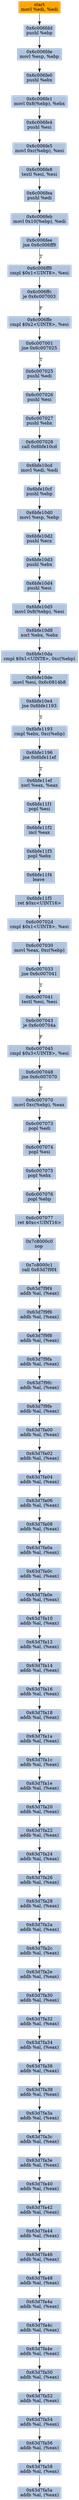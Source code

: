 digraph G {
node[shape=rectangle,style=filled,fillcolor=lightsteelblue,color=lightsteelblue]
bgcolor="transparent"
a0x6c006fdbmovl_edi_edi[label="start\nmovl %edi, %edi",color="lightgrey",fillcolor="orange"];
a0x6c006fddpushl_ebp[label="0x6c006fdd\npushl %ebp"];
a0x6c006fdemovl_esp_ebp[label="0x6c006fde\nmovl %esp, %ebp"];
a0x6c006fe0pushl_ebx[label="0x6c006fe0\npushl %ebx"];
a0x6c006fe1movl_0x8ebp__ebx[label="0x6c006fe1\nmovl 0x8(%ebp), %ebx"];
a0x6c006fe4pushl_esi[label="0x6c006fe4\npushl %esi"];
a0x6c006fe5movl_0xcebp__esi[label="0x6c006fe5\nmovl 0xc(%ebp), %esi"];
a0x6c006fe8testl_esi_esi[label="0x6c006fe8\ntestl %esi, %esi"];
a0x6c006feapushl_edi[label="0x6c006fea\npushl %edi"];
a0x6c006febmovl_0x10ebp__edi[label="0x6c006feb\nmovl 0x10(%ebp), %edi"];
a0x6c006feejne_0x6c006ff9[label="0x6c006fee\njne 0x6c006ff9"];
a0x6c006ff9cmpl_0x1UINT8_esi[label="0x6c006ff9\ncmpl $0x1<UINT8>, %esi"];
a0x6c006ffcje_0x6c007003[label="0x6c006ffc\nje 0x6c007003"];
a0x6c006ffecmpl_0x2UINT8_esi[label="0x6c006ffe\ncmpl $0x2<UINT8>, %esi"];
a0x6c007001jne_0x6c007025[label="0x6c007001\njne 0x6c007025"];
a0x6c007025pushl_edi[label="0x6c007025\npushl %edi"];
a0x6c007026pushl_esi[label="0x6c007026\npushl %esi"];
a0x6c007027pushl_ebx[label="0x6c007027\npushl %ebx"];
a0x6c007028call_0x6bfe10cd[label="0x6c007028\ncall 0x6bfe10cd"];
a0x6bfe10cdmovl_edi_edi[label="0x6bfe10cd\nmovl %edi, %edi"];
a0x6bfe10cfpushl_ebp[label="0x6bfe10cf\npushl %ebp"];
a0x6bfe10d0movl_esp_ebp[label="0x6bfe10d0\nmovl %esp, %ebp"];
a0x6bfe10d2pushl_ecx[label="0x6bfe10d2\npushl %ecx"];
a0x6bfe10d3pushl_ebx[label="0x6bfe10d3\npushl %ebx"];
a0x6bfe10d4pushl_esi[label="0x6bfe10d4\npushl %esi"];
a0x6bfe10d5movl_0x8ebp__esi[label="0x6bfe10d5\nmovl 0x8(%ebp), %esi"];
a0x6bfe10d8xorl_ebx_ebx[label="0x6bfe10d8\nxorl %ebx, %ebx"];
a0x6bfe10dacmpl_0x1UINT8_0xcebp_[label="0x6bfe10da\ncmpl $0x1<UINT8>, 0xc(%ebp)"];
a0x6bfe10demovl_esi_0x6c0814b8[label="0x6bfe10de\nmovl %esi, 0x6c0814b8"];
a0x6bfe10e4jne_0x6bfe1193[label="0x6bfe10e4\njne 0x6bfe1193"];
a0x6bfe1193cmpl_ebx_0xcebp_[label="0x6bfe1193\ncmpl %ebx, 0xc(%ebp)"];
a0x6bfe1196jne_0x6bfe11ef[label="0x6bfe1196\njne 0x6bfe11ef"];
a0x6bfe11efxorl_eax_eax[label="0x6bfe11ef\nxorl %eax, %eax"];
a0x6bfe11f1popl_esi[label="0x6bfe11f1\npopl %esi"];
a0x6bfe11f2incl_eax[label="0x6bfe11f2\nincl %eax"];
a0x6bfe11f3popl_ebx[label="0x6bfe11f3\npopl %ebx"];
a0x6bfe11f4leave_[label="0x6bfe11f4\nleave "];
a0x6bfe11f5ret_0xcUINT16[label="0x6bfe11f5\nret $0xc<UINT16>"];
a0x6c00702dcmpl_0x1UINT8_esi[label="0x6c00702d\ncmpl $0x1<UINT8>, %esi"];
a0x6c007030movl_eax_0xcebp_[label="0x6c007030\nmovl %eax, 0xc(%ebp)"];
a0x6c007033jne_0x6c007041[label="0x6c007033\njne 0x6c007041"];
a0x6c007041testl_esi_esi[label="0x6c007041\ntestl %esi, %esi"];
a0x6c007043je_0x6c00704a[label="0x6c007043\nje 0x6c00704a"];
a0x6c007045cmpl_0x3UINT8_esi[label="0x6c007045\ncmpl $0x3<UINT8>, %esi"];
a0x6c007048jne_0x6c007070[label="0x6c007048\njne 0x6c007070"];
a0x6c007070movl_0xcebp__eax[label="0x6c007070\nmovl 0xc(%ebp), %eax"];
a0x6c007073popl_edi[label="0x6c007073\npopl %edi"];
a0x6c007074popl_esi[label="0x6c007074\npopl %esi"];
a0x6c007075popl_ebx[label="0x6c007075\npopl %ebx"];
a0x6c007076popl_ebp[label="0x6c007076\npopl %ebp"];
a0x6c007077ret_0xcUINT16[label="0x6c007077\nret $0xc<UINT16>"];
a0x7c8000c0nop_[label="0x7c8000c0\nnop "];
a0x7c8000c1call_0x63d7f9f4[label="0x7c8000c1\ncall 0x63d7f9f4"];
a0x63d7f9f4addb_al_eax_[label="0x63d7f9f4\naddb %al, (%eax)"];
a0x63d7f9f6addb_al_eax_[label="0x63d7f9f6\naddb %al, (%eax)"];
a0x63d7f9f8addb_al_eax_[label="0x63d7f9f8\naddb %al, (%eax)"];
a0x63d7f9faaddb_al_eax_[label="0x63d7f9fa\naddb %al, (%eax)"];
a0x63d7f9fcaddb_al_eax_[label="0x63d7f9fc\naddb %al, (%eax)"];
a0x63d7f9feaddb_al_eax_[label="0x63d7f9fe\naddb %al, (%eax)"];
a0x63d7fa00addb_al_eax_[label="0x63d7fa00\naddb %al, (%eax)"];
a0x63d7fa02addb_al_eax_[label="0x63d7fa02\naddb %al, (%eax)"];
a0x63d7fa04addb_al_eax_[label="0x63d7fa04\naddb %al, (%eax)"];
a0x63d7fa06addb_al_eax_[label="0x63d7fa06\naddb %al, (%eax)"];
a0x63d7fa08addb_al_eax_[label="0x63d7fa08\naddb %al, (%eax)"];
a0x63d7fa0aaddb_al_eax_[label="0x63d7fa0a\naddb %al, (%eax)"];
a0x63d7fa0caddb_al_eax_[label="0x63d7fa0c\naddb %al, (%eax)"];
a0x63d7fa0eaddb_al_eax_[label="0x63d7fa0e\naddb %al, (%eax)"];
a0x63d7fa10addb_al_eax_[label="0x63d7fa10\naddb %al, (%eax)"];
a0x63d7fa12addb_al_eax_[label="0x63d7fa12\naddb %al, (%eax)"];
a0x63d7fa14addb_al_eax_[label="0x63d7fa14\naddb %al, (%eax)"];
a0x63d7fa16addb_al_eax_[label="0x63d7fa16\naddb %al, (%eax)"];
a0x63d7fa18addb_al_eax_[label="0x63d7fa18\naddb %al, (%eax)"];
a0x63d7fa1aaddb_al_eax_[label="0x63d7fa1a\naddb %al, (%eax)"];
a0x63d7fa1caddb_al_eax_[label="0x63d7fa1c\naddb %al, (%eax)"];
a0x63d7fa1eaddb_al_eax_[label="0x63d7fa1e\naddb %al, (%eax)"];
a0x63d7fa20addb_al_eax_[label="0x63d7fa20\naddb %al, (%eax)"];
a0x63d7fa22addb_al_eax_[label="0x63d7fa22\naddb %al, (%eax)"];
a0x63d7fa24addb_al_eax_[label="0x63d7fa24\naddb %al, (%eax)"];
a0x63d7fa26addb_al_eax_[label="0x63d7fa26\naddb %al, (%eax)"];
a0x63d7fa28addb_al_eax_[label="0x63d7fa28\naddb %al, (%eax)"];
a0x63d7fa2aaddb_al_eax_[label="0x63d7fa2a\naddb %al, (%eax)"];
a0x63d7fa2caddb_al_eax_[label="0x63d7fa2c\naddb %al, (%eax)"];
a0x63d7fa2eaddb_al_eax_[label="0x63d7fa2e\naddb %al, (%eax)"];
a0x63d7fa30addb_al_eax_[label="0x63d7fa30\naddb %al, (%eax)"];
a0x63d7fa32addb_al_eax_[label="0x63d7fa32\naddb %al, (%eax)"];
a0x63d7fa34addb_al_eax_[label="0x63d7fa34\naddb %al, (%eax)"];
a0x63d7fa36addb_al_eax_[label="0x63d7fa36\naddb %al, (%eax)"];
a0x63d7fa38addb_al_eax_[label="0x63d7fa38\naddb %al, (%eax)"];
a0x63d7fa3aaddb_al_eax_[label="0x63d7fa3a\naddb %al, (%eax)"];
a0x63d7fa3caddb_al_eax_[label="0x63d7fa3c\naddb %al, (%eax)"];
a0x63d7fa3eaddb_al_eax_[label="0x63d7fa3e\naddb %al, (%eax)"];
a0x63d7fa40addb_al_eax_[label="0x63d7fa40\naddb %al, (%eax)"];
a0x63d7fa42addb_al_eax_[label="0x63d7fa42\naddb %al, (%eax)"];
a0x63d7fa44addb_al_eax_[label="0x63d7fa44\naddb %al, (%eax)"];
a0x63d7fa46addb_al_eax_[label="0x63d7fa46\naddb %al, (%eax)"];
a0x63d7fa48addb_al_eax_[label="0x63d7fa48\naddb %al, (%eax)"];
a0x63d7fa4aaddb_al_eax_[label="0x63d7fa4a\naddb %al, (%eax)"];
a0x63d7fa4caddb_al_eax_[label="0x63d7fa4c\naddb %al, (%eax)"];
a0x63d7fa4eaddb_al_eax_[label="0x63d7fa4e\naddb %al, (%eax)"];
a0x63d7fa50addb_al_eax_[label="0x63d7fa50\naddb %al, (%eax)"];
a0x63d7fa52addb_al_eax_[label="0x63d7fa52\naddb %al, (%eax)"];
a0x63d7fa54addb_al_eax_[label="0x63d7fa54\naddb %al, (%eax)"];
a0x63d7fa56addb_al_eax_[label="0x63d7fa56\naddb %al, (%eax)"];
a0x63d7fa58addb_al_eax_[label="0x63d7fa58\naddb %al, (%eax)"];
a0x63d7fa5aaddb_al_eax_[label="0x63d7fa5a\naddb %al, (%eax)"];
a0x6c006fdbmovl_edi_edi -> a0x6c006fddpushl_ebp [color="#000000"];
a0x6c006fddpushl_ebp -> a0x6c006fdemovl_esp_ebp [color="#000000"];
a0x6c006fdemovl_esp_ebp -> a0x6c006fe0pushl_ebx [color="#000000"];
a0x6c006fe0pushl_ebx -> a0x6c006fe1movl_0x8ebp__ebx [color="#000000"];
a0x6c006fe1movl_0x8ebp__ebx -> a0x6c006fe4pushl_esi [color="#000000"];
a0x6c006fe4pushl_esi -> a0x6c006fe5movl_0xcebp__esi [color="#000000"];
a0x6c006fe5movl_0xcebp__esi -> a0x6c006fe8testl_esi_esi [color="#000000"];
a0x6c006fe8testl_esi_esi -> a0x6c006feapushl_edi [color="#000000"];
a0x6c006feapushl_edi -> a0x6c006febmovl_0x10ebp__edi [color="#000000"];
a0x6c006febmovl_0x10ebp__edi -> a0x6c006feejne_0x6c006ff9 [color="#000000"];
a0x6c006feejne_0x6c006ff9 -> a0x6c006ff9cmpl_0x1UINT8_esi [color="#000000",label="T"];
a0x6c006ff9cmpl_0x1UINT8_esi -> a0x6c006ffcje_0x6c007003 [color="#000000"];
a0x6c006ffcje_0x6c007003 -> a0x6c006ffecmpl_0x2UINT8_esi [color="#000000",label="F"];
a0x6c006ffecmpl_0x2UINT8_esi -> a0x6c007001jne_0x6c007025 [color="#000000"];
a0x6c007001jne_0x6c007025 -> a0x6c007025pushl_edi [color="#000000",label="T"];
a0x6c007025pushl_edi -> a0x6c007026pushl_esi [color="#000000"];
a0x6c007026pushl_esi -> a0x6c007027pushl_ebx [color="#000000"];
a0x6c007027pushl_ebx -> a0x6c007028call_0x6bfe10cd [color="#000000"];
a0x6c007028call_0x6bfe10cd -> a0x6bfe10cdmovl_edi_edi [color="#000000"];
a0x6bfe10cdmovl_edi_edi -> a0x6bfe10cfpushl_ebp [color="#000000"];
a0x6bfe10cfpushl_ebp -> a0x6bfe10d0movl_esp_ebp [color="#000000"];
a0x6bfe10d0movl_esp_ebp -> a0x6bfe10d2pushl_ecx [color="#000000"];
a0x6bfe10d2pushl_ecx -> a0x6bfe10d3pushl_ebx [color="#000000"];
a0x6bfe10d3pushl_ebx -> a0x6bfe10d4pushl_esi [color="#000000"];
a0x6bfe10d4pushl_esi -> a0x6bfe10d5movl_0x8ebp__esi [color="#000000"];
a0x6bfe10d5movl_0x8ebp__esi -> a0x6bfe10d8xorl_ebx_ebx [color="#000000"];
a0x6bfe10d8xorl_ebx_ebx -> a0x6bfe10dacmpl_0x1UINT8_0xcebp_ [color="#000000"];
a0x6bfe10dacmpl_0x1UINT8_0xcebp_ -> a0x6bfe10demovl_esi_0x6c0814b8 [color="#000000"];
a0x6bfe10demovl_esi_0x6c0814b8 -> a0x6bfe10e4jne_0x6bfe1193 [color="#000000"];
a0x6bfe10e4jne_0x6bfe1193 -> a0x6bfe1193cmpl_ebx_0xcebp_ [color="#000000",label="T"];
a0x6bfe1193cmpl_ebx_0xcebp_ -> a0x6bfe1196jne_0x6bfe11ef [color="#000000"];
a0x6bfe1196jne_0x6bfe11ef -> a0x6bfe11efxorl_eax_eax [color="#000000",label="T"];
a0x6bfe11efxorl_eax_eax -> a0x6bfe11f1popl_esi [color="#000000"];
a0x6bfe11f1popl_esi -> a0x6bfe11f2incl_eax [color="#000000"];
a0x6bfe11f2incl_eax -> a0x6bfe11f3popl_ebx [color="#000000"];
a0x6bfe11f3popl_ebx -> a0x6bfe11f4leave_ [color="#000000"];
a0x6bfe11f4leave_ -> a0x6bfe11f5ret_0xcUINT16 [color="#000000"];
a0x6bfe11f5ret_0xcUINT16 -> a0x6c00702dcmpl_0x1UINT8_esi [color="#000000"];
a0x6c00702dcmpl_0x1UINT8_esi -> a0x6c007030movl_eax_0xcebp_ [color="#000000"];
a0x6c007030movl_eax_0xcebp_ -> a0x6c007033jne_0x6c007041 [color="#000000"];
a0x6c007033jne_0x6c007041 -> a0x6c007041testl_esi_esi [color="#000000",label="T"];
a0x6c007041testl_esi_esi -> a0x6c007043je_0x6c00704a [color="#000000"];
a0x6c007043je_0x6c00704a -> a0x6c007045cmpl_0x3UINT8_esi [color="#000000",label="F"];
a0x6c007045cmpl_0x3UINT8_esi -> a0x6c007048jne_0x6c007070 [color="#000000"];
a0x6c007048jne_0x6c007070 -> a0x6c007070movl_0xcebp__eax [color="#000000",label="T"];
a0x6c007070movl_0xcebp__eax -> a0x6c007073popl_edi [color="#000000"];
a0x6c007073popl_edi -> a0x6c007074popl_esi [color="#000000"];
a0x6c007074popl_esi -> a0x6c007075popl_ebx [color="#000000"];
a0x6c007075popl_ebx -> a0x6c007076popl_ebp [color="#000000"];
a0x6c007076popl_ebp -> a0x6c007077ret_0xcUINT16 [color="#000000"];
a0x6c007077ret_0xcUINT16 -> a0x7c8000c0nop_ [color="#000000"];
a0x7c8000c0nop_ -> a0x7c8000c1call_0x63d7f9f4 [color="#000000"];
a0x7c8000c1call_0x63d7f9f4 -> a0x63d7f9f4addb_al_eax_ [color="#000000"];
a0x63d7f9f4addb_al_eax_ -> a0x63d7f9f6addb_al_eax_ [color="#000000"];
a0x63d7f9f6addb_al_eax_ -> a0x63d7f9f8addb_al_eax_ [color="#000000"];
a0x63d7f9f8addb_al_eax_ -> a0x63d7f9faaddb_al_eax_ [color="#000000"];
a0x63d7f9faaddb_al_eax_ -> a0x63d7f9fcaddb_al_eax_ [color="#000000"];
a0x63d7f9fcaddb_al_eax_ -> a0x63d7f9feaddb_al_eax_ [color="#000000"];
a0x63d7f9feaddb_al_eax_ -> a0x63d7fa00addb_al_eax_ [color="#000000"];
a0x63d7fa00addb_al_eax_ -> a0x63d7fa02addb_al_eax_ [color="#000000"];
a0x63d7fa02addb_al_eax_ -> a0x63d7fa04addb_al_eax_ [color="#000000"];
a0x63d7fa04addb_al_eax_ -> a0x63d7fa06addb_al_eax_ [color="#000000"];
a0x63d7fa06addb_al_eax_ -> a0x63d7fa08addb_al_eax_ [color="#000000"];
a0x63d7fa08addb_al_eax_ -> a0x63d7fa0aaddb_al_eax_ [color="#000000"];
a0x63d7fa0aaddb_al_eax_ -> a0x63d7fa0caddb_al_eax_ [color="#000000"];
a0x63d7fa0caddb_al_eax_ -> a0x63d7fa0eaddb_al_eax_ [color="#000000"];
a0x63d7fa0eaddb_al_eax_ -> a0x63d7fa10addb_al_eax_ [color="#000000"];
a0x63d7fa10addb_al_eax_ -> a0x63d7fa12addb_al_eax_ [color="#000000"];
a0x63d7fa12addb_al_eax_ -> a0x63d7fa14addb_al_eax_ [color="#000000"];
a0x63d7fa14addb_al_eax_ -> a0x63d7fa16addb_al_eax_ [color="#000000"];
a0x63d7fa16addb_al_eax_ -> a0x63d7fa18addb_al_eax_ [color="#000000"];
a0x63d7fa18addb_al_eax_ -> a0x63d7fa1aaddb_al_eax_ [color="#000000"];
a0x63d7fa1aaddb_al_eax_ -> a0x63d7fa1caddb_al_eax_ [color="#000000"];
a0x63d7fa1caddb_al_eax_ -> a0x63d7fa1eaddb_al_eax_ [color="#000000"];
a0x63d7fa1eaddb_al_eax_ -> a0x63d7fa20addb_al_eax_ [color="#000000"];
a0x63d7fa20addb_al_eax_ -> a0x63d7fa22addb_al_eax_ [color="#000000"];
a0x63d7fa22addb_al_eax_ -> a0x63d7fa24addb_al_eax_ [color="#000000"];
a0x63d7fa24addb_al_eax_ -> a0x63d7fa26addb_al_eax_ [color="#000000"];
a0x63d7fa26addb_al_eax_ -> a0x63d7fa28addb_al_eax_ [color="#000000"];
a0x63d7fa28addb_al_eax_ -> a0x63d7fa2aaddb_al_eax_ [color="#000000"];
a0x63d7fa2aaddb_al_eax_ -> a0x63d7fa2caddb_al_eax_ [color="#000000"];
a0x63d7fa2caddb_al_eax_ -> a0x63d7fa2eaddb_al_eax_ [color="#000000"];
a0x63d7fa2eaddb_al_eax_ -> a0x63d7fa30addb_al_eax_ [color="#000000"];
a0x63d7fa30addb_al_eax_ -> a0x63d7fa32addb_al_eax_ [color="#000000"];
a0x63d7fa32addb_al_eax_ -> a0x63d7fa34addb_al_eax_ [color="#000000"];
a0x63d7fa34addb_al_eax_ -> a0x63d7fa36addb_al_eax_ [color="#000000"];
a0x63d7fa36addb_al_eax_ -> a0x63d7fa38addb_al_eax_ [color="#000000"];
a0x63d7fa38addb_al_eax_ -> a0x63d7fa3aaddb_al_eax_ [color="#000000"];
a0x63d7fa3aaddb_al_eax_ -> a0x63d7fa3caddb_al_eax_ [color="#000000"];
a0x63d7fa3caddb_al_eax_ -> a0x63d7fa3eaddb_al_eax_ [color="#000000"];
a0x63d7fa3eaddb_al_eax_ -> a0x63d7fa40addb_al_eax_ [color="#000000"];
a0x63d7fa40addb_al_eax_ -> a0x63d7fa42addb_al_eax_ [color="#000000"];
a0x63d7fa42addb_al_eax_ -> a0x63d7fa44addb_al_eax_ [color="#000000"];
a0x63d7fa44addb_al_eax_ -> a0x63d7fa46addb_al_eax_ [color="#000000"];
a0x63d7fa46addb_al_eax_ -> a0x63d7fa48addb_al_eax_ [color="#000000"];
a0x63d7fa48addb_al_eax_ -> a0x63d7fa4aaddb_al_eax_ [color="#000000"];
a0x63d7fa4aaddb_al_eax_ -> a0x63d7fa4caddb_al_eax_ [color="#000000"];
a0x63d7fa4caddb_al_eax_ -> a0x63d7fa4eaddb_al_eax_ [color="#000000"];
a0x63d7fa4eaddb_al_eax_ -> a0x63d7fa50addb_al_eax_ [color="#000000"];
a0x63d7fa50addb_al_eax_ -> a0x63d7fa52addb_al_eax_ [color="#000000"];
a0x63d7fa52addb_al_eax_ -> a0x63d7fa54addb_al_eax_ [color="#000000"];
a0x63d7fa54addb_al_eax_ -> a0x63d7fa56addb_al_eax_ [color="#000000"];
a0x63d7fa56addb_al_eax_ -> a0x63d7fa58addb_al_eax_ [color="#000000"];
a0x63d7fa58addb_al_eax_ -> a0x63d7fa5aaddb_al_eax_ [color="#000000"];
}
